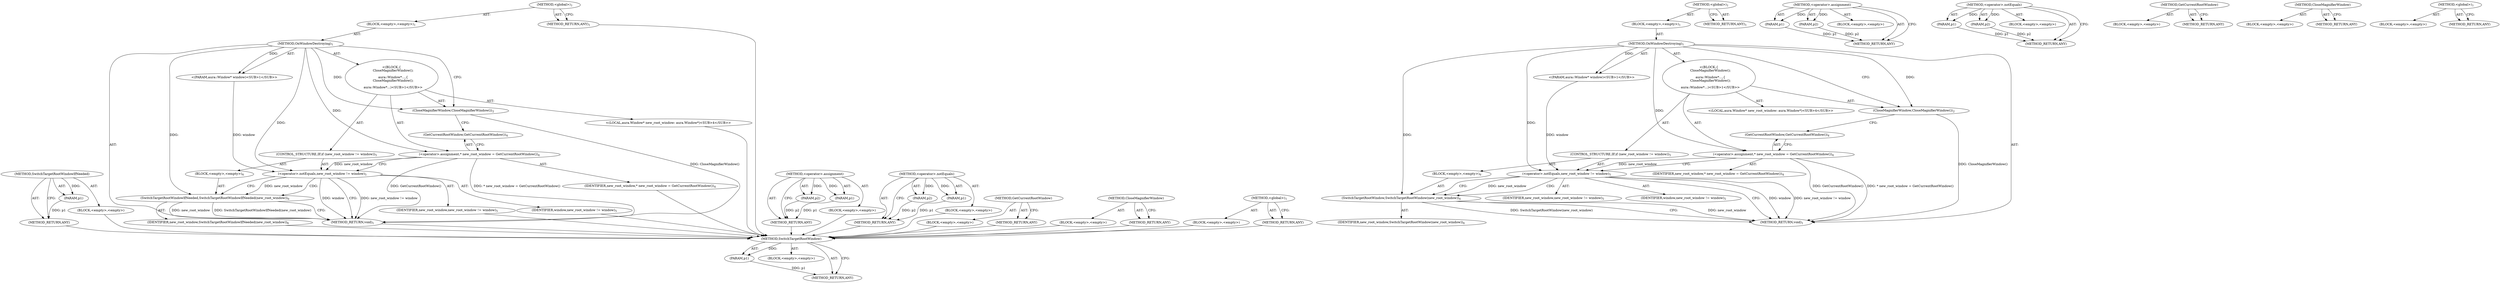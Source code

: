 digraph "&lt;global&gt;" {
vulnerable_56 [label=<(METHOD,SwitchTargetRootWindow)>];
vulnerable_57 [label=<(PARAM,p1)>];
vulnerable_58 [label=<(BLOCK,&lt;empty&gt;,&lt;empty&gt;)>];
vulnerable_59 [label=<(METHOD_RETURN,ANY)>];
vulnerable_6 [label=<(METHOD,&lt;global&gt;)<SUB>1</SUB>>];
vulnerable_7 [label=<(BLOCK,&lt;empty&gt;,&lt;empty&gt;)<SUB>1</SUB>>];
vulnerable_8 [label=<(METHOD,OnWindowDestroying)<SUB>1</SUB>>];
vulnerable_9 [label="<(PARAM,aura::Window* window)<SUB>1</SUB>>"];
vulnerable_10 [label="<(BLOCK,{
   CloseMagnifierWindow();
 
   aura::Window*...,{
   CloseMagnifierWindow();
 
   aura::Window*...)<SUB>1</SUB>>"];
vulnerable_11 [label=<(CloseMagnifierWindow,CloseMagnifierWindow())<SUB>2</SUB>>];
vulnerable_12 [label="<(LOCAL,aura.Window* new_root_window: aura.Window*)<SUB>4</SUB>>"];
vulnerable_13 [label=<(&lt;operator&gt;.assignment,* new_root_window = GetCurrentRootWindow())<SUB>4</SUB>>];
vulnerable_14 [label=<(IDENTIFIER,new_root_window,* new_root_window = GetCurrentRootWindow())<SUB>4</SUB>>];
vulnerable_15 [label=<(GetCurrentRootWindow,GetCurrentRootWindow())<SUB>4</SUB>>];
vulnerable_16 [label=<(CONTROL_STRUCTURE,IF,if (new_root_window != window))<SUB>5</SUB>>];
vulnerable_17 [label=<(&lt;operator&gt;.notEquals,new_root_window != window)<SUB>5</SUB>>];
vulnerable_18 [label=<(IDENTIFIER,new_root_window,new_root_window != window)<SUB>5</SUB>>];
vulnerable_19 [label=<(IDENTIFIER,window,new_root_window != window)<SUB>5</SUB>>];
vulnerable_20 [label=<(BLOCK,&lt;empty&gt;,&lt;empty&gt;)<SUB>6</SUB>>];
vulnerable_21 [label=<(SwitchTargetRootWindow,SwitchTargetRootWindow(new_root_window))<SUB>6</SUB>>];
vulnerable_22 [label=<(IDENTIFIER,new_root_window,SwitchTargetRootWindow(new_root_window))<SUB>6</SUB>>];
vulnerable_23 [label=<(METHOD_RETURN,void)<SUB>1</SUB>>];
vulnerable_25 [label=<(METHOD_RETURN,ANY)<SUB>1</SUB>>];
vulnerable_43 [label=<(METHOD,&lt;operator&gt;.assignment)>];
vulnerable_44 [label=<(PARAM,p1)>];
vulnerable_45 [label=<(PARAM,p2)>];
vulnerable_46 [label=<(BLOCK,&lt;empty&gt;,&lt;empty&gt;)>];
vulnerable_47 [label=<(METHOD_RETURN,ANY)>];
vulnerable_51 [label=<(METHOD,&lt;operator&gt;.notEquals)>];
vulnerable_52 [label=<(PARAM,p1)>];
vulnerable_53 [label=<(PARAM,p2)>];
vulnerable_54 [label=<(BLOCK,&lt;empty&gt;,&lt;empty&gt;)>];
vulnerable_55 [label=<(METHOD_RETURN,ANY)>];
vulnerable_48 [label=<(METHOD,GetCurrentRootWindow)>];
vulnerable_49 [label=<(BLOCK,&lt;empty&gt;,&lt;empty&gt;)>];
vulnerable_50 [label=<(METHOD_RETURN,ANY)>];
vulnerable_40 [label=<(METHOD,CloseMagnifierWindow)>];
vulnerable_41 [label=<(BLOCK,&lt;empty&gt;,&lt;empty&gt;)>];
vulnerable_42 [label=<(METHOD_RETURN,ANY)>];
vulnerable_34 [label=<(METHOD,&lt;global&gt;)<SUB>1</SUB>>];
vulnerable_35 [label=<(BLOCK,&lt;empty&gt;,&lt;empty&gt;)>];
vulnerable_36 [label=<(METHOD_RETURN,ANY)>];
fixed_56 [label=<(METHOD,SwitchTargetRootWindowIfNeeded)>];
fixed_57 [label=<(PARAM,p1)>];
fixed_58 [label=<(BLOCK,&lt;empty&gt;,&lt;empty&gt;)>];
fixed_59 [label=<(METHOD_RETURN,ANY)>];
fixed_6 [label=<(METHOD,&lt;global&gt;)<SUB>1</SUB>>];
fixed_7 [label=<(BLOCK,&lt;empty&gt;,&lt;empty&gt;)<SUB>1</SUB>>];
fixed_8 [label=<(METHOD,OnWindowDestroying)<SUB>1</SUB>>];
fixed_9 [label="<(PARAM,aura::Window* window)<SUB>1</SUB>>"];
fixed_10 [label="<(BLOCK,{
   CloseMagnifierWindow();
 
   aura::Window*...,{
   CloseMagnifierWindow();
 
   aura::Window*...)<SUB>1</SUB>>"];
fixed_11 [label=<(CloseMagnifierWindow,CloseMagnifierWindow())<SUB>2</SUB>>];
fixed_12 [label="<(LOCAL,aura.Window* new_root_window: aura.Window*)<SUB>4</SUB>>"];
fixed_13 [label=<(&lt;operator&gt;.assignment,* new_root_window = GetCurrentRootWindow())<SUB>4</SUB>>];
fixed_14 [label=<(IDENTIFIER,new_root_window,* new_root_window = GetCurrentRootWindow())<SUB>4</SUB>>];
fixed_15 [label=<(GetCurrentRootWindow,GetCurrentRootWindow())<SUB>4</SUB>>];
fixed_16 [label=<(CONTROL_STRUCTURE,IF,if (new_root_window != window))<SUB>5</SUB>>];
fixed_17 [label=<(&lt;operator&gt;.notEquals,new_root_window != window)<SUB>5</SUB>>];
fixed_18 [label=<(IDENTIFIER,new_root_window,new_root_window != window)<SUB>5</SUB>>];
fixed_19 [label=<(IDENTIFIER,window,new_root_window != window)<SUB>5</SUB>>];
fixed_20 [label=<(BLOCK,&lt;empty&gt;,&lt;empty&gt;)<SUB>6</SUB>>];
fixed_21 [label=<(SwitchTargetRootWindowIfNeeded,SwitchTargetRootWindowIfNeeded(new_root_window))<SUB>6</SUB>>];
fixed_22 [label=<(IDENTIFIER,new_root_window,SwitchTargetRootWindowIfNeeded(new_root_window))<SUB>6</SUB>>];
fixed_23 [label=<(METHOD_RETURN,void)<SUB>1</SUB>>];
fixed_25 [label=<(METHOD_RETURN,ANY)<SUB>1</SUB>>];
fixed_43 [label=<(METHOD,&lt;operator&gt;.assignment)>];
fixed_44 [label=<(PARAM,p1)>];
fixed_45 [label=<(PARAM,p2)>];
fixed_46 [label=<(BLOCK,&lt;empty&gt;,&lt;empty&gt;)>];
fixed_47 [label=<(METHOD_RETURN,ANY)>];
fixed_51 [label=<(METHOD,&lt;operator&gt;.notEquals)>];
fixed_52 [label=<(PARAM,p1)>];
fixed_53 [label=<(PARAM,p2)>];
fixed_54 [label=<(BLOCK,&lt;empty&gt;,&lt;empty&gt;)>];
fixed_55 [label=<(METHOD_RETURN,ANY)>];
fixed_48 [label=<(METHOD,GetCurrentRootWindow)>];
fixed_49 [label=<(BLOCK,&lt;empty&gt;,&lt;empty&gt;)>];
fixed_50 [label=<(METHOD_RETURN,ANY)>];
fixed_40 [label=<(METHOD,CloseMagnifierWindow)>];
fixed_41 [label=<(BLOCK,&lt;empty&gt;,&lt;empty&gt;)>];
fixed_42 [label=<(METHOD_RETURN,ANY)>];
fixed_34 [label=<(METHOD,&lt;global&gt;)<SUB>1</SUB>>];
fixed_35 [label=<(BLOCK,&lt;empty&gt;,&lt;empty&gt;)>];
fixed_36 [label=<(METHOD_RETURN,ANY)>];
vulnerable_56 -> vulnerable_57  [key=0, label="AST: "];
vulnerable_56 -> vulnerable_57  [key=1, label="DDG: "];
vulnerable_56 -> vulnerable_58  [key=0, label="AST: "];
vulnerable_56 -> vulnerable_59  [key=0, label="AST: "];
vulnerable_56 -> vulnerable_59  [key=1, label="CFG: "];
vulnerable_57 -> vulnerable_59  [key=0, label="DDG: p1"];
vulnerable_6 -> vulnerable_7  [key=0, label="AST: "];
vulnerable_6 -> vulnerable_25  [key=0, label="AST: "];
vulnerable_6 -> vulnerable_25  [key=1, label="CFG: "];
vulnerable_7 -> vulnerable_8  [key=0, label="AST: "];
vulnerable_8 -> vulnerable_9  [key=0, label="AST: "];
vulnerable_8 -> vulnerable_9  [key=1, label="DDG: "];
vulnerable_8 -> vulnerable_10  [key=0, label="AST: "];
vulnerable_8 -> vulnerable_23  [key=0, label="AST: "];
vulnerable_8 -> vulnerable_11  [key=0, label="CFG: "];
vulnerable_8 -> vulnerable_11  [key=1, label="DDG: "];
vulnerable_8 -> vulnerable_13  [key=0, label="DDG: "];
vulnerable_8 -> vulnerable_17  [key=0, label="DDG: "];
vulnerable_8 -> vulnerable_21  [key=0, label="DDG: "];
vulnerable_9 -> vulnerable_17  [key=0, label="DDG: window"];
vulnerable_10 -> vulnerable_11  [key=0, label="AST: "];
vulnerable_10 -> vulnerable_12  [key=0, label="AST: "];
vulnerable_10 -> vulnerable_13  [key=0, label="AST: "];
vulnerable_10 -> vulnerable_16  [key=0, label="AST: "];
vulnerable_11 -> vulnerable_15  [key=0, label="CFG: "];
vulnerable_11 -> vulnerable_23  [key=0, label="DDG: CloseMagnifierWindow()"];
vulnerable_13 -> vulnerable_14  [key=0, label="AST: "];
vulnerable_13 -> vulnerable_15  [key=0, label="AST: "];
vulnerable_13 -> vulnerable_17  [key=0, label="CFG: "];
vulnerable_13 -> vulnerable_17  [key=1, label="DDG: new_root_window"];
vulnerable_13 -> vulnerable_23  [key=0, label="DDG: GetCurrentRootWindow()"];
vulnerable_13 -> vulnerable_23  [key=1, label="DDG: * new_root_window = GetCurrentRootWindow()"];
vulnerable_15 -> vulnerable_13  [key=0, label="CFG: "];
vulnerable_16 -> vulnerable_17  [key=0, label="AST: "];
vulnerable_16 -> vulnerable_20  [key=0, label="AST: "];
vulnerable_17 -> vulnerable_18  [key=0, label="AST: "];
vulnerable_17 -> vulnerable_19  [key=0, label="AST: "];
vulnerable_17 -> vulnerable_23  [key=0, label="CFG: "];
vulnerable_17 -> vulnerable_23  [key=1, label="DDG: window"];
vulnerable_17 -> vulnerable_23  [key=2, label="DDG: new_root_window != window"];
vulnerable_17 -> vulnerable_21  [key=0, label="CFG: "];
vulnerable_17 -> vulnerable_21  [key=1, label="DDG: new_root_window"];
vulnerable_17 -> vulnerable_21  [key=2, label="CDG: "];
vulnerable_20 -> vulnerable_21  [key=0, label="AST: "];
vulnerable_21 -> vulnerable_22  [key=0, label="AST: "];
vulnerable_21 -> vulnerable_23  [key=0, label="CFG: "];
vulnerable_21 -> vulnerable_23  [key=1, label="DDG: new_root_window"];
vulnerable_21 -> vulnerable_23  [key=2, label="DDG: SwitchTargetRootWindow(new_root_window)"];
vulnerable_43 -> vulnerable_44  [key=0, label="AST: "];
vulnerable_43 -> vulnerable_44  [key=1, label="DDG: "];
vulnerable_43 -> vulnerable_46  [key=0, label="AST: "];
vulnerable_43 -> vulnerable_45  [key=0, label="AST: "];
vulnerable_43 -> vulnerable_45  [key=1, label="DDG: "];
vulnerable_43 -> vulnerable_47  [key=0, label="AST: "];
vulnerable_43 -> vulnerable_47  [key=1, label="CFG: "];
vulnerable_44 -> vulnerable_47  [key=0, label="DDG: p1"];
vulnerable_45 -> vulnerable_47  [key=0, label="DDG: p2"];
vulnerable_51 -> vulnerable_52  [key=0, label="AST: "];
vulnerable_51 -> vulnerable_52  [key=1, label="DDG: "];
vulnerable_51 -> vulnerable_54  [key=0, label="AST: "];
vulnerable_51 -> vulnerable_53  [key=0, label="AST: "];
vulnerable_51 -> vulnerable_53  [key=1, label="DDG: "];
vulnerable_51 -> vulnerable_55  [key=0, label="AST: "];
vulnerable_51 -> vulnerable_55  [key=1, label="CFG: "];
vulnerable_52 -> vulnerable_55  [key=0, label="DDG: p1"];
vulnerable_53 -> vulnerable_55  [key=0, label="DDG: p2"];
vulnerable_48 -> vulnerable_49  [key=0, label="AST: "];
vulnerable_48 -> vulnerable_50  [key=0, label="AST: "];
vulnerable_48 -> vulnerable_50  [key=1, label="CFG: "];
vulnerable_40 -> vulnerable_41  [key=0, label="AST: "];
vulnerable_40 -> vulnerable_42  [key=0, label="AST: "];
vulnerable_40 -> vulnerable_42  [key=1, label="CFG: "];
vulnerable_34 -> vulnerable_35  [key=0, label="AST: "];
vulnerable_34 -> vulnerable_36  [key=0, label="AST: "];
vulnerable_34 -> vulnerable_36  [key=1, label="CFG: "];
fixed_56 -> fixed_57  [key=0, label="AST: "];
fixed_56 -> fixed_57  [key=1, label="DDG: "];
fixed_56 -> fixed_58  [key=0, label="AST: "];
fixed_56 -> fixed_59  [key=0, label="AST: "];
fixed_56 -> fixed_59  [key=1, label="CFG: "];
fixed_57 -> fixed_59  [key=0, label="DDG: p1"];
fixed_58 -> vulnerable_56  [key=0];
fixed_59 -> vulnerable_56  [key=0];
fixed_6 -> fixed_7  [key=0, label="AST: "];
fixed_6 -> fixed_25  [key=0, label="AST: "];
fixed_6 -> fixed_25  [key=1, label="CFG: "];
fixed_7 -> fixed_8  [key=0, label="AST: "];
fixed_8 -> fixed_9  [key=0, label="AST: "];
fixed_8 -> fixed_9  [key=1, label="DDG: "];
fixed_8 -> fixed_10  [key=0, label="AST: "];
fixed_8 -> fixed_23  [key=0, label="AST: "];
fixed_8 -> fixed_11  [key=0, label="CFG: "];
fixed_8 -> fixed_11  [key=1, label="DDG: "];
fixed_8 -> fixed_13  [key=0, label="DDG: "];
fixed_8 -> fixed_17  [key=0, label="DDG: "];
fixed_8 -> fixed_21  [key=0, label="DDG: "];
fixed_9 -> fixed_17  [key=0, label="DDG: window"];
fixed_10 -> fixed_11  [key=0, label="AST: "];
fixed_10 -> fixed_12  [key=0, label="AST: "];
fixed_10 -> fixed_13  [key=0, label="AST: "];
fixed_10 -> fixed_16  [key=0, label="AST: "];
fixed_11 -> fixed_15  [key=0, label="CFG: "];
fixed_11 -> fixed_23  [key=0, label="DDG: CloseMagnifierWindow()"];
fixed_12 -> vulnerable_56  [key=0];
fixed_13 -> fixed_14  [key=0, label="AST: "];
fixed_13 -> fixed_15  [key=0, label="AST: "];
fixed_13 -> fixed_17  [key=0, label="CFG: "];
fixed_13 -> fixed_17  [key=1, label="DDG: new_root_window"];
fixed_13 -> fixed_23  [key=0, label="DDG: GetCurrentRootWindow()"];
fixed_13 -> fixed_23  [key=1, label="DDG: * new_root_window = GetCurrentRootWindow()"];
fixed_14 -> vulnerable_56  [key=0];
fixed_15 -> fixed_13  [key=0, label="CFG: "];
fixed_16 -> fixed_17  [key=0, label="AST: "];
fixed_16 -> fixed_20  [key=0, label="AST: "];
fixed_17 -> fixed_18  [key=0, label="AST: "];
fixed_17 -> fixed_19  [key=0, label="AST: "];
fixed_17 -> fixed_23  [key=0, label="CFG: "];
fixed_17 -> fixed_23  [key=1, label="DDG: window"];
fixed_17 -> fixed_23  [key=2, label="DDG: new_root_window != window"];
fixed_17 -> fixed_21  [key=0, label="CFG: "];
fixed_17 -> fixed_21  [key=1, label="DDG: new_root_window"];
fixed_17 -> fixed_21  [key=2, label="CDG: "];
fixed_18 -> vulnerable_56  [key=0];
fixed_19 -> vulnerable_56  [key=0];
fixed_20 -> fixed_21  [key=0, label="AST: "];
fixed_21 -> fixed_22  [key=0, label="AST: "];
fixed_21 -> fixed_23  [key=0, label="CFG: "];
fixed_21 -> fixed_23  [key=1, label="DDG: new_root_window"];
fixed_21 -> fixed_23  [key=2, label="DDG: SwitchTargetRootWindowIfNeeded(new_root_window)"];
fixed_22 -> vulnerable_56  [key=0];
fixed_23 -> vulnerable_56  [key=0];
fixed_25 -> vulnerable_56  [key=0];
fixed_43 -> fixed_44  [key=0, label="AST: "];
fixed_43 -> fixed_44  [key=1, label="DDG: "];
fixed_43 -> fixed_46  [key=0, label="AST: "];
fixed_43 -> fixed_45  [key=0, label="AST: "];
fixed_43 -> fixed_45  [key=1, label="DDG: "];
fixed_43 -> fixed_47  [key=0, label="AST: "];
fixed_43 -> fixed_47  [key=1, label="CFG: "];
fixed_44 -> fixed_47  [key=0, label="DDG: p1"];
fixed_45 -> fixed_47  [key=0, label="DDG: p2"];
fixed_46 -> vulnerable_56  [key=0];
fixed_47 -> vulnerable_56  [key=0];
fixed_51 -> fixed_52  [key=0, label="AST: "];
fixed_51 -> fixed_52  [key=1, label="DDG: "];
fixed_51 -> fixed_54  [key=0, label="AST: "];
fixed_51 -> fixed_53  [key=0, label="AST: "];
fixed_51 -> fixed_53  [key=1, label="DDG: "];
fixed_51 -> fixed_55  [key=0, label="AST: "];
fixed_51 -> fixed_55  [key=1, label="CFG: "];
fixed_52 -> fixed_55  [key=0, label="DDG: p1"];
fixed_53 -> fixed_55  [key=0, label="DDG: p2"];
fixed_54 -> vulnerable_56  [key=0];
fixed_55 -> vulnerable_56  [key=0];
fixed_48 -> fixed_49  [key=0, label="AST: "];
fixed_48 -> fixed_50  [key=0, label="AST: "];
fixed_48 -> fixed_50  [key=1, label="CFG: "];
fixed_49 -> vulnerable_56  [key=0];
fixed_50 -> vulnerable_56  [key=0];
fixed_40 -> fixed_41  [key=0, label="AST: "];
fixed_40 -> fixed_42  [key=0, label="AST: "];
fixed_40 -> fixed_42  [key=1, label="CFG: "];
fixed_41 -> vulnerable_56  [key=0];
fixed_42 -> vulnerable_56  [key=0];
fixed_34 -> fixed_35  [key=0, label="AST: "];
fixed_34 -> fixed_36  [key=0, label="AST: "];
fixed_34 -> fixed_36  [key=1, label="CFG: "];
fixed_35 -> vulnerable_56  [key=0];
fixed_36 -> vulnerable_56  [key=0];
}
